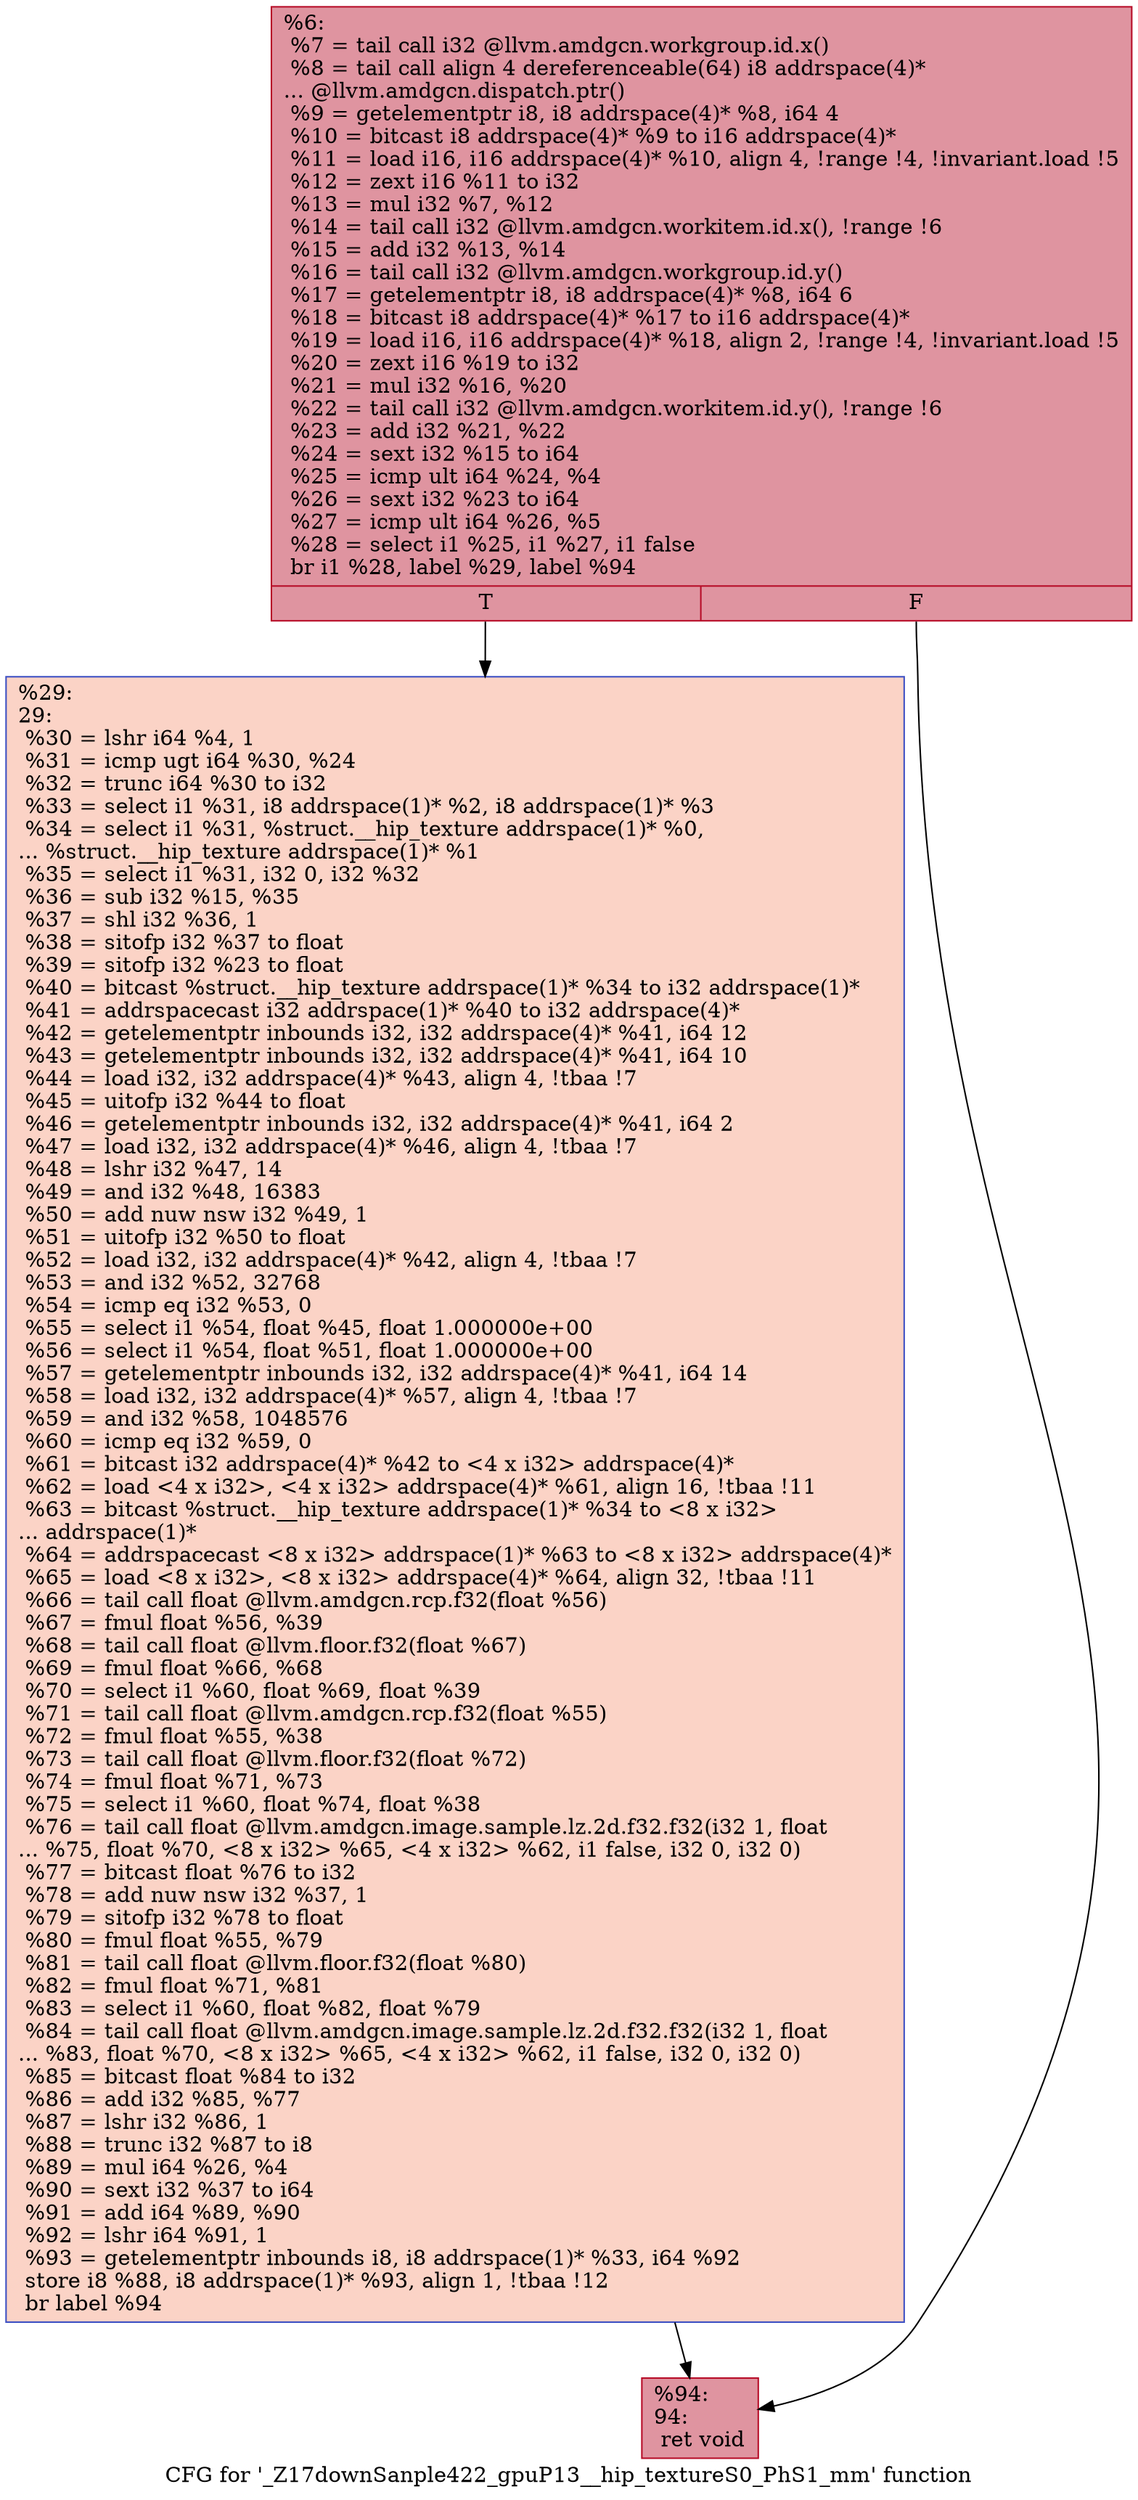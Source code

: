 digraph "CFG for '_Z17downSanple422_gpuP13__hip_textureS0_PhS1_mm' function" {
	label="CFG for '_Z17downSanple422_gpuP13__hip_textureS0_PhS1_mm' function";

	Node0x46d5b00 [shape=record,color="#b70d28ff", style=filled, fillcolor="#b70d2870",label="{%6:\l  %7 = tail call i32 @llvm.amdgcn.workgroup.id.x()\l  %8 = tail call align 4 dereferenceable(64) i8 addrspace(4)*\l... @llvm.amdgcn.dispatch.ptr()\l  %9 = getelementptr i8, i8 addrspace(4)* %8, i64 4\l  %10 = bitcast i8 addrspace(4)* %9 to i16 addrspace(4)*\l  %11 = load i16, i16 addrspace(4)* %10, align 4, !range !4, !invariant.load !5\l  %12 = zext i16 %11 to i32\l  %13 = mul i32 %7, %12\l  %14 = tail call i32 @llvm.amdgcn.workitem.id.x(), !range !6\l  %15 = add i32 %13, %14\l  %16 = tail call i32 @llvm.amdgcn.workgroup.id.y()\l  %17 = getelementptr i8, i8 addrspace(4)* %8, i64 6\l  %18 = bitcast i8 addrspace(4)* %17 to i16 addrspace(4)*\l  %19 = load i16, i16 addrspace(4)* %18, align 2, !range !4, !invariant.load !5\l  %20 = zext i16 %19 to i32\l  %21 = mul i32 %16, %20\l  %22 = tail call i32 @llvm.amdgcn.workitem.id.y(), !range !6\l  %23 = add i32 %21, %22\l  %24 = sext i32 %15 to i64\l  %25 = icmp ult i64 %24, %4\l  %26 = sext i32 %23 to i64\l  %27 = icmp ult i64 %26, %5\l  %28 = select i1 %25, i1 %27, i1 false\l  br i1 %28, label %29, label %94\l|{<s0>T|<s1>F}}"];
	Node0x46d5b00:s0 -> Node0x46dbec0;
	Node0x46d5b00:s1 -> Node0x46dbf50;
	Node0x46dbec0 [shape=record,color="#3d50c3ff", style=filled, fillcolor="#f59c7d70",label="{%29:\l29:                                               \l  %30 = lshr i64 %4, 1\l  %31 = icmp ugt i64 %30, %24\l  %32 = trunc i64 %30 to i32\l  %33 = select i1 %31, i8 addrspace(1)* %2, i8 addrspace(1)* %3\l  %34 = select i1 %31, %struct.__hip_texture addrspace(1)* %0,\l... %struct.__hip_texture addrspace(1)* %1\l  %35 = select i1 %31, i32 0, i32 %32\l  %36 = sub i32 %15, %35\l  %37 = shl i32 %36, 1\l  %38 = sitofp i32 %37 to float\l  %39 = sitofp i32 %23 to float\l  %40 = bitcast %struct.__hip_texture addrspace(1)* %34 to i32 addrspace(1)*\l  %41 = addrspacecast i32 addrspace(1)* %40 to i32 addrspace(4)*\l  %42 = getelementptr inbounds i32, i32 addrspace(4)* %41, i64 12\l  %43 = getelementptr inbounds i32, i32 addrspace(4)* %41, i64 10\l  %44 = load i32, i32 addrspace(4)* %43, align 4, !tbaa !7\l  %45 = uitofp i32 %44 to float\l  %46 = getelementptr inbounds i32, i32 addrspace(4)* %41, i64 2\l  %47 = load i32, i32 addrspace(4)* %46, align 4, !tbaa !7\l  %48 = lshr i32 %47, 14\l  %49 = and i32 %48, 16383\l  %50 = add nuw nsw i32 %49, 1\l  %51 = uitofp i32 %50 to float\l  %52 = load i32, i32 addrspace(4)* %42, align 4, !tbaa !7\l  %53 = and i32 %52, 32768\l  %54 = icmp eq i32 %53, 0\l  %55 = select i1 %54, float %45, float 1.000000e+00\l  %56 = select i1 %54, float %51, float 1.000000e+00\l  %57 = getelementptr inbounds i32, i32 addrspace(4)* %41, i64 14\l  %58 = load i32, i32 addrspace(4)* %57, align 4, !tbaa !7\l  %59 = and i32 %58, 1048576\l  %60 = icmp eq i32 %59, 0\l  %61 = bitcast i32 addrspace(4)* %42 to \<4 x i32\> addrspace(4)*\l  %62 = load \<4 x i32\>, \<4 x i32\> addrspace(4)* %61, align 16, !tbaa !11\l  %63 = bitcast %struct.__hip_texture addrspace(1)* %34 to \<8 x i32\>\l... addrspace(1)*\l  %64 = addrspacecast \<8 x i32\> addrspace(1)* %63 to \<8 x i32\> addrspace(4)*\l  %65 = load \<8 x i32\>, \<8 x i32\> addrspace(4)* %64, align 32, !tbaa !11\l  %66 = tail call float @llvm.amdgcn.rcp.f32(float %56)\l  %67 = fmul float %56, %39\l  %68 = tail call float @llvm.floor.f32(float %67)\l  %69 = fmul float %66, %68\l  %70 = select i1 %60, float %69, float %39\l  %71 = tail call float @llvm.amdgcn.rcp.f32(float %55)\l  %72 = fmul float %55, %38\l  %73 = tail call float @llvm.floor.f32(float %72)\l  %74 = fmul float %71, %73\l  %75 = select i1 %60, float %74, float %38\l  %76 = tail call float @llvm.amdgcn.image.sample.lz.2d.f32.f32(i32 1, float\l... %75, float %70, \<8 x i32\> %65, \<4 x i32\> %62, i1 false, i32 0, i32 0)\l  %77 = bitcast float %76 to i32\l  %78 = add nuw nsw i32 %37, 1\l  %79 = sitofp i32 %78 to float\l  %80 = fmul float %55, %79\l  %81 = tail call float @llvm.floor.f32(float %80)\l  %82 = fmul float %71, %81\l  %83 = select i1 %60, float %82, float %79\l  %84 = tail call float @llvm.amdgcn.image.sample.lz.2d.f32.f32(i32 1, float\l... %83, float %70, \<8 x i32\> %65, \<4 x i32\> %62, i1 false, i32 0, i32 0)\l  %85 = bitcast float %84 to i32\l  %86 = add i32 %85, %77\l  %87 = lshr i32 %86, 1\l  %88 = trunc i32 %87 to i8\l  %89 = mul i64 %26, %4\l  %90 = sext i32 %37 to i64\l  %91 = add i64 %89, %90\l  %92 = lshr i64 %91, 1\l  %93 = getelementptr inbounds i8, i8 addrspace(1)* %33, i64 %92\l  store i8 %88, i8 addrspace(1)* %93, align 1, !tbaa !12\l  br label %94\l}"];
	Node0x46dbec0 -> Node0x46dbf50;
	Node0x46dbf50 [shape=record,color="#b70d28ff", style=filled, fillcolor="#b70d2870",label="{%94:\l94:                                               \l  ret void\l}"];
}
